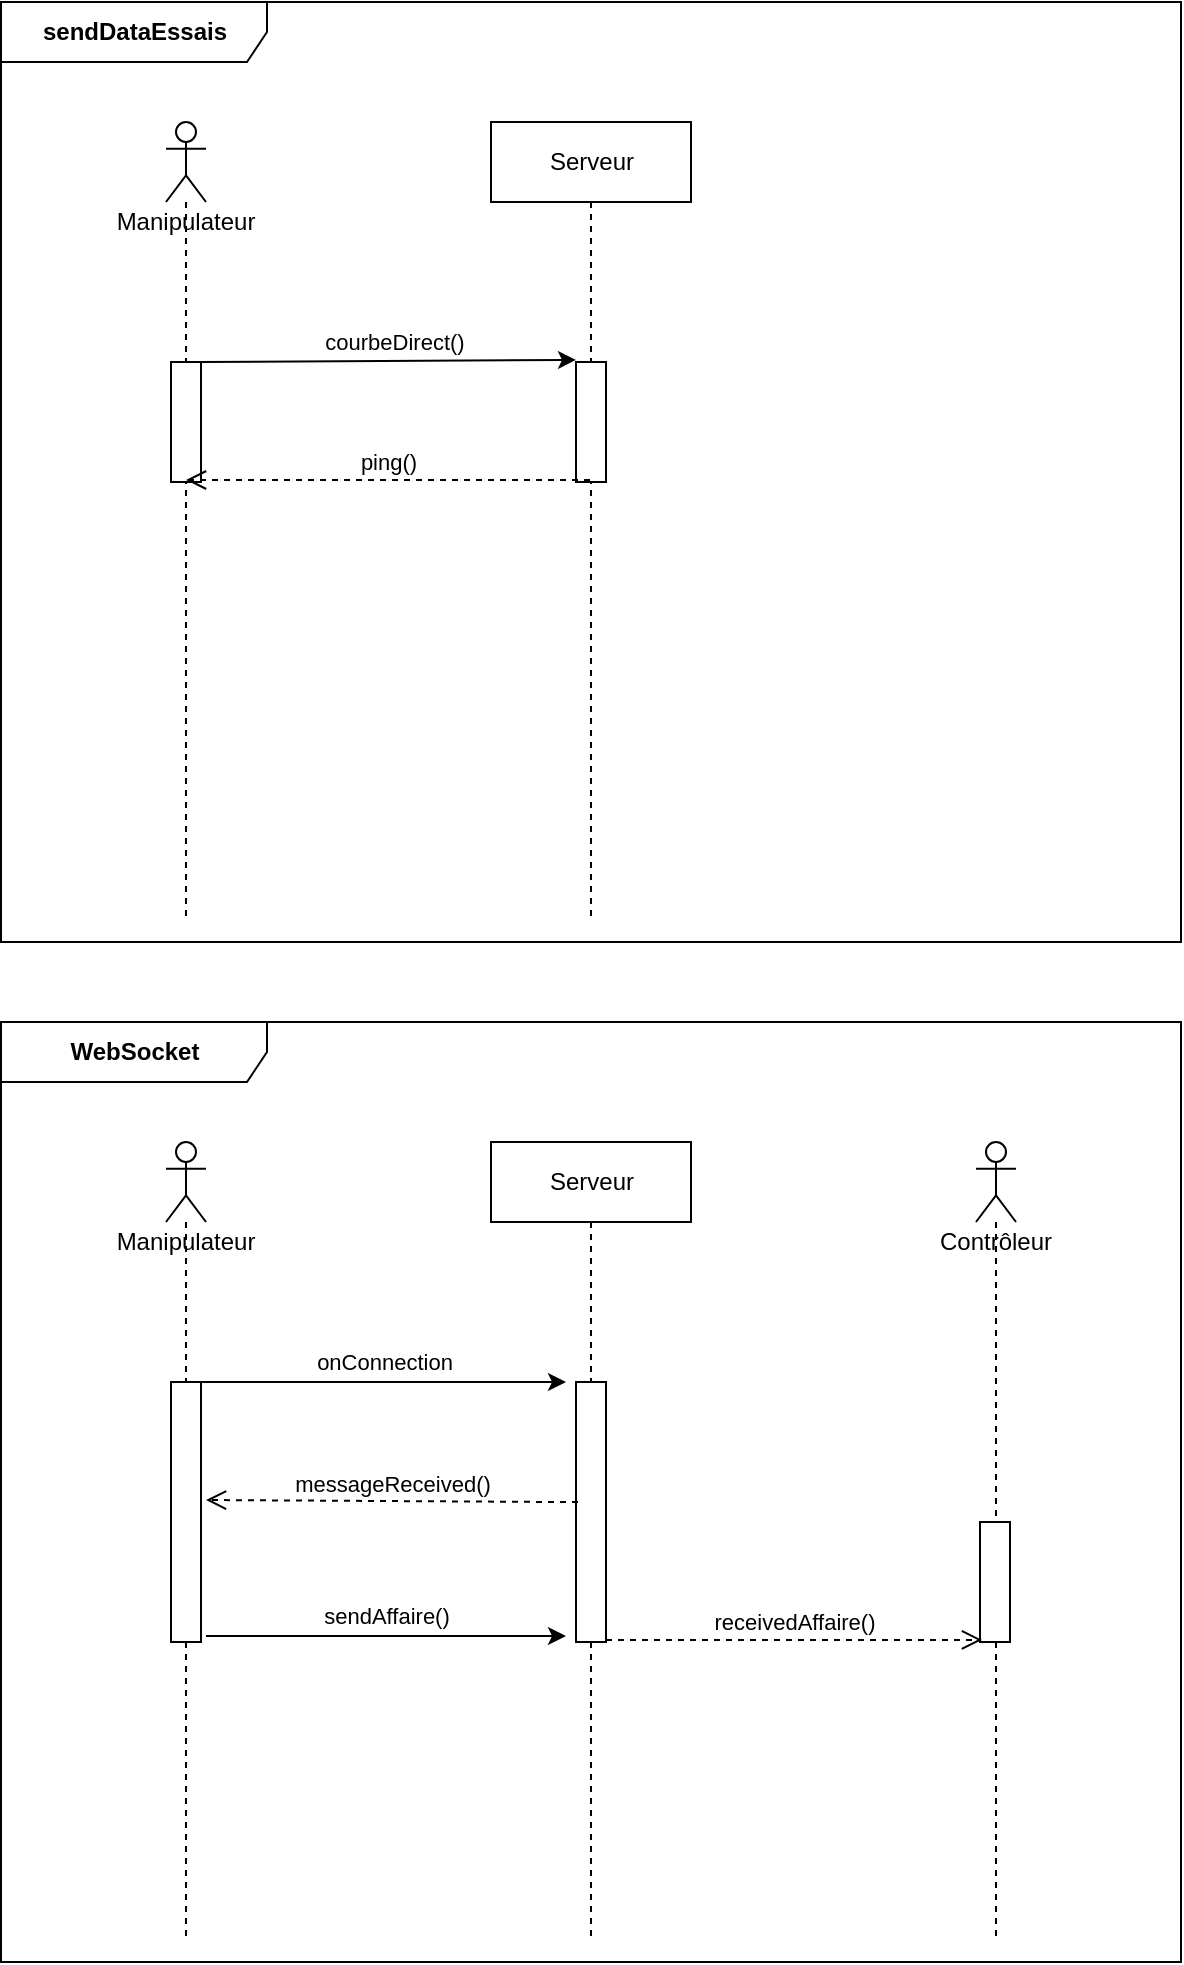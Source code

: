 <mxfile>
    <diagram name="F2-Supervision Statique de l'installation" id="z88T1m1FBh3xSATzvqIN">
        <mxGraphModel dx="871" dy="860" grid="1" gridSize="10" guides="1" tooltips="1" connect="1" arrows="1" fold="1" page="1" pageScale="1" pageWidth="1169" pageHeight="1654" math="0" shadow="0">
            <root>
                <mxCell id="-DkEd10skPge4XHJsvX5-0"/>
                <mxCell id="-DkEd10skPge4XHJsvX5-1" parent="-DkEd10skPge4XHJsvX5-0"/>
                <mxCell id="UrXNm86b5uKtDXPbrSQm-7" value="sendDataEssais" style="shape=umlFrame;whiteSpace=wrap;html=1;fontStyle=1;width=133;height=30;" parent="-DkEd10skPge4XHJsvX5-1" vertex="1">
                    <mxGeometry x="87.5" y="20" width="590" height="470" as="geometry"/>
                </mxCell>
                <mxCell id="-DkEd10skPge4XHJsvX5-3" value="Serveur" style="shape=umlLifeline;perimeter=lifelinePerimeter;whiteSpace=wrap;html=1;container=1;collapsible=0;recursiveResize=0;outlineConnect=0;" parent="-DkEd10skPge4XHJsvX5-1" vertex="1">
                    <mxGeometry x="332.5" y="80" width="100" height="400" as="geometry"/>
                </mxCell>
                <mxCell id="-DkEd10skPge4XHJsvX5-9" value="" style="html=1;points=[];perimeter=orthogonalPerimeter;" parent="-DkEd10skPge4XHJsvX5-3" vertex="1">
                    <mxGeometry x="42.5" y="120" width="15" height="60" as="geometry"/>
                </mxCell>
                <mxCell id="-DkEd10skPge4XHJsvX5-4" style="edgeStyle=none;html=1;entryX=0;entryY=-0.017;entryDx=0;entryDy=0;entryPerimeter=0;" parent="-DkEd10skPge4XHJsvX5-1" source="-DkEd10skPge4XHJsvX5-6" target="-DkEd10skPge4XHJsvX5-9" edge="1">
                    <mxGeometry relative="1" as="geometry"/>
                </mxCell>
                <mxCell id="-DkEd10skPge4XHJsvX5-5" value="courbeDirect()" style="edgeLabel;html=1;align=center;verticalAlign=middle;resizable=0;points=[];" parent="-DkEd10skPge4XHJsvX5-4" vertex="1" connectable="0">
                    <mxGeometry x="0.267" relative="1" as="geometry">
                        <mxPoint x="-23" y="-10" as="offset"/>
                    </mxGeometry>
                </mxCell>
                <mxCell id="3" value="" style="group" parent="-DkEd10skPge4XHJsvX5-1" vertex="1" connectable="0">
                    <mxGeometry x="170" y="80" width="20" height="400" as="geometry"/>
                </mxCell>
                <mxCell id="0" value="Manipulateur&lt;br&gt;" style="shape=umlLifeline;participant=umlActor;perimeter=lifelinePerimeter;whiteSpace=wrap;html=1;container=1;collapsible=0;recursiveResize=0;verticalAlign=top;spacingTop=36;outlineConnect=0;size=40;" parent="3" vertex="1">
                    <mxGeometry width="20" height="400" as="geometry"/>
                </mxCell>
                <mxCell id="-DkEd10skPge4XHJsvX5-6" value="" style="html=1;points=[];perimeter=orthogonalPerimeter;" parent="3" vertex="1">
                    <mxGeometry x="2.5" y="120" width="15" height="60" as="geometry"/>
                </mxCell>
                <mxCell id="9" value="ping()" style="html=1;verticalAlign=bottom;endArrow=open;dashed=1;endSize=8;exitX=0.467;exitY=0.983;exitDx=0;exitDy=0;exitPerimeter=0;" edge="1" parent="-DkEd10skPge4XHJsvX5-1" source="-DkEd10skPge4XHJsvX5-9">
                    <mxGeometry relative="1" as="geometry">
                        <mxPoint x="370" y="260" as="sourcePoint"/>
                        <mxPoint x="180" y="259" as="targetPoint"/>
                    </mxGeometry>
                </mxCell>
                <mxCell id="12" value="WebSocket" style="shape=umlFrame;whiteSpace=wrap;html=1;fontStyle=1;width=133;height=30;" vertex="1" parent="-DkEd10skPge4XHJsvX5-1">
                    <mxGeometry x="87.5" y="530" width="590" height="470" as="geometry"/>
                </mxCell>
                <mxCell id="13" value="Serveur" style="shape=umlLifeline;perimeter=lifelinePerimeter;whiteSpace=wrap;html=1;container=1;collapsible=0;recursiveResize=0;outlineConnect=0;" vertex="1" parent="-DkEd10skPge4XHJsvX5-1">
                    <mxGeometry x="332.5" y="590" width="100" height="400" as="geometry"/>
                </mxCell>
                <mxCell id="14" value="" style="html=1;points=[];perimeter=orthogonalPerimeter;" vertex="1" parent="13">
                    <mxGeometry x="42.5" y="120" width="15" height="130" as="geometry"/>
                </mxCell>
                <mxCell id="15" style="edgeStyle=none;html=1;" edge="1" parent="-DkEd10skPge4XHJsvX5-1" source="23">
                    <mxGeometry relative="1" as="geometry">
                        <mxPoint x="370" y="710" as="targetPoint"/>
                    </mxGeometry>
                </mxCell>
                <mxCell id="16" value="onConnection" style="edgeLabel;html=1;align=center;verticalAlign=middle;resizable=0;points=[];" vertex="1" connectable="0" parent="15">
                    <mxGeometry x="0.267" relative="1" as="geometry">
                        <mxPoint x="-24" y="-10" as="offset"/>
                    </mxGeometry>
                </mxCell>
                <mxCell id="19" value="Contrôleur" style="shape=umlLifeline;participant=umlActor;perimeter=lifelinePerimeter;whiteSpace=wrap;html=1;container=1;collapsible=0;recursiveResize=0;verticalAlign=top;spacingTop=36;outlineConnect=0;" vertex="1" parent="-DkEd10skPge4XHJsvX5-1">
                    <mxGeometry x="575" y="590" width="20" height="400" as="geometry"/>
                </mxCell>
                <mxCell id="20" value="" style="html=1;points=[];perimeter=orthogonalPerimeter;" vertex="1" parent="19">
                    <mxGeometry x="2" y="190" width="15" height="60" as="geometry"/>
                </mxCell>
                <mxCell id="21" value="" style="group" vertex="1" connectable="0" parent="-DkEd10skPge4XHJsvX5-1">
                    <mxGeometry x="170" y="590" width="20" height="400" as="geometry"/>
                </mxCell>
                <mxCell id="22" value="Manipulateur&lt;br&gt;" style="shape=umlLifeline;participant=umlActor;perimeter=lifelinePerimeter;whiteSpace=wrap;html=1;container=1;collapsible=0;recursiveResize=0;verticalAlign=top;spacingTop=36;outlineConnect=0;size=40;" vertex="1" parent="21">
                    <mxGeometry width="20" height="400" as="geometry"/>
                </mxCell>
                <mxCell id="23" value="" style="html=1;points=[];perimeter=orthogonalPerimeter;" vertex="1" parent="21">
                    <mxGeometry x="2.5" y="120" width="15" height="130" as="geometry"/>
                </mxCell>
                <mxCell id="25" value="messageReceived()" style="html=1;verticalAlign=bottom;endArrow=open;dashed=1;endSize=8;exitX=0.067;exitY=0.462;exitDx=0;exitDy=0;exitPerimeter=0;" edge="1" parent="-DkEd10skPge4XHJsvX5-1" source="14">
                    <mxGeometry relative="1" as="geometry">
                        <mxPoint x="370" y="770" as="sourcePoint"/>
                        <mxPoint x="190" y="769" as="targetPoint"/>
                    </mxGeometry>
                </mxCell>
                <mxCell id="26" style="edgeStyle=none;html=1;" edge="1" parent="-DkEd10skPge4XHJsvX5-1">
                    <mxGeometry relative="1" as="geometry">
                        <mxPoint x="190" y="837" as="sourcePoint"/>
                        <mxPoint x="370" y="837" as="targetPoint"/>
                    </mxGeometry>
                </mxCell>
                <mxCell id="27" value="sendAffaire()" style="edgeLabel;html=1;align=center;verticalAlign=middle;resizable=0;points=[];" vertex="1" connectable="0" parent="26">
                    <mxGeometry x="0.267" relative="1" as="geometry">
                        <mxPoint x="-24" y="-10" as="offset"/>
                    </mxGeometry>
                </mxCell>
                <mxCell id="28" value="receivedAffaire()" style="html=1;verticalAlign=bottom;endArrow=open;dashed=1;endSize=8;entryX=0.067;entryY=0.983;entryDx=0;entryDy=0;entryPerimeter=0;" edge="1" parent="-DkEd10skPge4XHJsvX5-1" source="14" target="20">
                    <mxGeometry relative="1" as="geometry">
                        <mxPoint x="386.005" y="780.06" as="sourcePoint"/>
                        <mxPoint x="200" y="779" as="targetPoint"/>
                    </mxGeometry>
                </mxCell>
            </root>
        </mxGraphModel>
    </diagram>
    <diagram name="F3-Paramétrage  des  acquisitions" id="wfFEz17hYYH_lyBxIH3c">
        <mxGraphModel dx="1054" dy="860" grid="1" gridSize="10" guides="1" tooltips="1" connect="1" arrows="1" fold="1" page="1" pageScale="1" pageWidth="1169" pageHeight="1654" math="0" shadow="0">
            <root>
                <mxCell id="lzOD03PupkrUG1BKEeCJ-0"/>
                <mxCell id="lzOD03PupkrUG1BKEeCJ-1" parent="lzOD03PupkrUG1BKEeCJ-0"/>
                <mxCell id="lzOD03PupkrUG1BKEeCJ-2" value="Manipulateur&lt;span style=&quot;color: rgba(0 , 0 , 0 , 0) ; font-family: monospace ; font-size: 0px&quot;&gt;%3CmxGraphModel%3E%3Croot%3E%3CmxCell%20id%3D%220%22%2F%3E%3CmxCell%20id%3D%221%22%20parent%3D%220%22%2F%3E%3CmxCell%20id%3D%222%22%20value%3D%22Manipulateur%22%20style%3D%22html%3D1%3B%22%20vertex%3D%221%22%20parent%3D%221%22%3E%3CmxGeometry%20x%3D%22420%22%20y%3D%22380%22%20width%3D%22110%22%20height%3D%2250%22%20as%3D%22geometry%22%2F%3E%3C%2FmxCell%3E%3C%2Froot%3E%3C%2FmxGraphModel%3E&lt;/span&gt;" style="shape=umlLifeline;perimeter=lifelinePerimeter;whiteSpace=wrap;html=1;container=1;collapsible=0;recursiveResize=0;outlineConnect=0;" parent="lzOD03PupkrUG1BKEeCJ-1" vertex="1">
                    <mxGeometry x="130" y="80" width="100" height="400" as="geometry"/>
                </mxCell>
                <mxCell id="lzOD03PupkrUG1BKEeCJ-3" value="Serveur" style="shape=umlLifeline;perimeter=lifelinePerimeter;whiteSpace=wrap;html=1;container=1;collapsible=0;recursiveResize=0;outlineConnect=0;" parent="lzOD03PupkrUG1BKEeCJ-1" vertex="1">
                    <mxGeometry x="332.5" y="80" width="100" height="400" as="geometry"/>
                </mxCell>
                <mxCell id="lzOD03PupkrUG1BKEeCJ-4" style="edgeStyle=none;html=1;entryX=-0.133;entryY=0;entryDx=0;entryDy=0;entryPerimeter=0;" parent="lzOD03PupkrUG1BKEeCJ-1" source="lzOD03PupkrUG1BKEeCJ-6" target="lzOD03PupkrUG1BKEeCJ-9" edge="1">
                    <mxGeometry relative="1" as="geometry"/>
                </mxCell>
                <mxCell id="lzOD03PupkrUG1BKEeCJ-5" value="Tracé de courbe en direct" style="edgeLabel;html=1;align=center;verticalAlign=middle;resizable=0;points=[];" parent="lzOD03PupkrUG1BKEeCJ-4" vertex="1" connectable="0">
                    <mxGeometry x="0.267" relative="1" as="geometry">
                        <mxPoint x="-24" y="-10" as="offset"/>
                    </mxGeometry>
                </mxCell>
                <mxCell id="lzOD03PupkrUG1BKEeCJ-6" value="" style="html=1;points=[];perimeter=orthogonalPerimeter;" parent="lzOD03PupkrUG1BKEeCJ-1" vertex="1">
                    <mxGeometry x="172.5" y="200" width="15" height="60" as="geometry"/>
                </mxCell>
                <mxCell id="lzOD03PupkrUG1BKEeCJ-7" style="edgeStyle=none;html=1;entryX=-0.067;entryY=-0.017;entryDx=0;entryDy=0;entryPerimeter=0;" parent="lzOD03PupkrUG1BKEeCJ-1" source="lzOD03PupkrUG1BKEeCJ-9" target="lzOD03PupkrUG1BKEeCJ-11" edge="1">
                    <mxGeometry relative="1" as="geometry"/>
                </mxCell>
                <mxCell id="lzOD03PupkrUG1BKEeCJ-8" value="Tracé de courbe en différé" style="edgeLabel;html=1;align=center;verticalAlign=middle;resizable=0;points=[];" parent="lzOD03PupkrUG1BKEeCJ-7" vertex="1" connectable="0">
                    <mxGeometry x="0.011" y="-1" relative="1" as="geometry">
                        <mxPoint y="-10" as="offset"/>
                    </mxGeometry>
                </mxCell>
                <mxCell id="lzOD03PupkrUG1BKEeCJ-9" value="" style="html=1;points=[];perimeter=orthogonalPerimeter;" parent="lzOD03PupkrUG1BKEeCJ-1" vertex="1">
                    <mxGeometry x="375" y="200" width="15" height="60" as="geometry"/>
                </mxCell>
                <mxCell id="lzOD03PupkrUG1BKEeCJ-10" value="Contrôleur" style="shape=umlLifeline;perimeter=lifelinePerimeter;whiteSpace=wrap;html=1;container=1;collapsible=0;recursiveResize=0;outlineConnect=0;" parent="lzOD03PupkrUG1BKEeCJ-1" vertex="1">
                    <mxGeometry x="535" y="80" width="100" height="400" as="geometry"/>
                </mxCell>
                <mxCell id="lzOD03PupkrUG1BKEeCJ-11" value="" style="html=1;points=[];perimeter=orthogonalPerimeter;" parent="lzOD03PupkrUG1BKEeCJ-10" vertex="1">
                    <mxGeometry x="42" y="120" width="15" height="60" as="geometry"/>
                </mxCell>
                <mxCell id="1R4ivwswRMAcgdDHl1Ae-0" value="frame" style="shape=umlFrame;whiteSpace=wrap;html=1;" vertex="1" parent="lzOD03PupkrUG1BKEeCJ-1">
                    <mxGeometry x="80" y="50" width="590" height="470" as="geometry"/>
                </mxCell>
            </root>
        </mxGraphModel>
    </diagram>
    <diagram name="F4-Départ des  acquisitions" id="3F2dgEDn1lEqhEA0DEYk">
        <mxGraphModel dx="1054" dy="860" grid="1" gridSize="10" guides="1" tooltips="1" connect="1" arrows="1" fold="1" page="1" pageScale="1" pageWidth="1169" pageHeight="1654" math="0" shadow="0">
            <root>
                <mxCell id="S_QH7UN9QgYl5U6e4vpw-0"/>
                <mxCell id="S_QH7UN9QgYl5U6e4vpw-1" parent="S_QH7UN9QgYl5U6e4vpw-0"/>
                <mxCell id="S_QH7UN9QgYl5U6e4vpw-2" value="Manipulateur&lt;span style=&quot;color: rgba(0 , 0 , 0 , 0) ; font-family: monospace ; font-size: 0px&quot;&gt;%3CmxGraphModel%3E%3Croot%3E%3CmxCell%20id%3D%220%22%2F%3E%3CmxCell%20id%3D%221%22%20parent%3D%220%22%2F%3E%3CmxCell%20id%3D%222%22%20value%3D%22Manipulateur%22%20style%3D%22html%3D1%3B%22%20vertex%3D%221%22%20parent%3D%221%22%3E%3CmxGeometry%20x%3D%22420%22%20y%3D%22380%22%20width%3D%22110%22%20height%3D%2250%22%20as%3D%22geometry%22%2F%3E%3C%2FmxCell%3E%3C%2Froot%3E%3C%2FmxGraphModel%3E&lt;/span&gt;" style="shape=umlLifeline;perimeter=lifelinePerimeter;whiteSpace=wrap;html=1;container=1;collapsible=0;recursiveResize=0;outlineConnect=0;" parent="S_QH7UN9QgYl5U6e4vpw-1" vertex="1">
                    <mxGeometry x="130" y="80" width="100" height="400" as="geometry"/>
                </mxCell>
                <mxCell id="S_QH7UN9QgYl5U6e4vpw-3" value="Serveur" style="shape=umlLifeline;perimeter=lifelinePerimeter;whiteSpace=wrap;html=1;container=1;collapsible=0;recursiveResize=0;outlineConnect=0;" parent="S_QH7UN9QgYl5U6e4vpw-1" vertex="1">
                    <mxGeometry x="332.5" y="80" width="100" height="400" as="geometry"/>
                </mxCell>
                <mxCell id="S_QH7UN9QgYl5U6e4vpw-4" style="edgeStyle=none;html=1;entryX=-0.133;entryY=0;entryDx=0;entryDy=0;entryPerimeter=0;" parent="S_QH7UN9QgYl5U6e4vpw-1" source="S_QH7UN9QgYl5U6e4vpw-6" target="S_QH7UN9QgYl5U6e4vpw-9" edge="1">
                    <mxGeometry relative="1" as="geometry"/>
                </mxCell>
                <mxCell id="S_QH7UN9QgYl5U6e4vpw-5" value="Tracé de courbe en direct" style="edgeLabel;html=1;align=center;verticalAlign=middle;resizable=0;points=[];" parent="S_QH7UN9QgYl5U6e4vpw-4" vertex="1" connectable="0">
                    <mxGeometry x="0.267" relative="1" as="geometry">
                        <mxPoint x="-24" y="-10" as="offset"/>
                    </mxGeometry>
                </mxCell>
                <mxCell id="S_QH7UN9QgYl5U6e4vpw-6" value="" style="html=1;points=[];perimeter=orthogonalPerimeter;" parent="S_QH7UN9QgYl5U6e4vpw-1" vertex="1">
                    <mxGeometry x="172.5" y="200" width="15" height="60" as="geometry"/>
                </mxCell>
                <mxCell id="S_QH7UN9QgYl5U6e4vpw-7" style="edgeStyle=none;html=1;entryX=-0.067;entryY=-0.017;entryDx=0;entryDy=0;entryPerimeter=0;" parent="S_QH7UN9QgYl5U6e4vpw-1" source="S_QH7UN9QgYl5U6e4vpw-9" target="S_QH7UN9QgYl5U6e4vpw-11" edge="1">
                    <mxGeometry relative="1" as="geometry"/>
                </mxCell>
                <mxCell id="S_QH7UN9QgYl5U6e4vpw-8" value="Tracé de courbe en différé" style="edgeLabel;html=1;align=center;verticalAlign=middle;resizable=0;points=[];" parent="S_QH7UN9QgYl5U6e4vpw-7" vertex="1" connectable="0">
                    <mxGeometry x="0.011" y="-1" relative="1" as="geometry">
                        <mxPoint y="-10" as="offset"/>
                    </mxGeometry>
                </mxCell>
                <mxCell id="S_QH7UN9QgYl5U6e4vpw-9" value="" style="html=1;points=[];perimeter=orthogonalPerimeter;" parent="S_QH7UN9QgYl5U6e4vpw-1" vertex="1">
                    <mxGeometry x="375" y="200" width="15" height="60" as="geometry"/>
                </mxCell>
                <mxCell id="S_QH7UN9QgYl5U6e4vpw-10" value="Contrôleur" style="shape=umlLifeline;perimeter=lifelinePerimeter;whiteSpace=wrap;html=1;container=1;collapsible=0;recursiveResize=0;outlineConnect=0;" parent="S_QH7UN9QgYl5U6e4vpw-1" vertex="1">
                    <mxGeometry x="535" y="80" width="100" height="400" as="geometry"/>
                </mxCell>
                <mxCell id="S_QH7UN9QgYl5U6e4vpw-11" value="" style="html=1;points=[];perimeter=orthogonalPerimeter;" parent="S_QH7UN9QgYl5U6e4vpw-10" vertex="1">
                    <mxGeometry x="42" y="120" width="15" height="60" as="geometry"/>
                </mxCell>
                <mxCell id="qe3mWRnp6sznNqiCBzMn-0" value="frame" style="shape=umlFrame;whiteSpace=wrap;html=1;" vertex="1" parent="S_QH7UN9QgYl5U6e4vpw-1">
                    <mxGeometry x="80" y="50" width="590" height="470" as="geometry"/>
                </mxCell>
            </root>
        </mxGraphModel>
    </diagram>
    <diagram id="3bSosJ3kR_O2IoCudvXi" name="F5-Tracé de  courbes en  direct ">
        <mxGraphModel dx="1054" dy="860" grid="1" gridSize="10" guides="1" tooltips="1" connect="1" arrows="1" fold="1" page="1" pageScale="1" pageWidth="1169" pageHeight="1654" math="0" shadow="0">
            <root>
                <mxCell id="0"/>
                <mxCell id="1" parent="0"/>
                <mxCell id="20" value="Serveur" style="shape=umlLifeline;perimeter=lifelinePerimeter;whiteSpace=wrap;html=1;container=1;collapsible=0;recursiveResize=0;outlineConnect=0;size=40;" parent="1" vertex="1">
                    <mxGeometry x="332.5" y="90" width="100" height="390" as="geometry"/>
                </mxCell>
                <mxCell id="21" style="edgeStyle=none;html=1;entryX=-0.133;entryY=0;entryDx=0;entryDy=0;entryPerimeter=0;" parent="1" source="10" target="11" edge="1">
                    <mxGeometry relative="1" as="geometry"/>
                </mxCell>
                <mxCell id="22" value="Tracé de courbe en direct" style="edgeLabel;html=1;align=center;verticalAlign=middle;resizable=0;points=[];" parent="21" vertex="1" connectable="0">
                    <mxGeometry x="0.267" relative="1" as="geometry">
                        <mxPoint x="-24" y="-10" as="offset"/>
                    </mxGeometry>
                </mxCell>
                <mxCell id="25" style="edgeStyle=none;html=1;entryX=-0.067;entryY=-0.017;entryDx=0;entryDy=0;entryPerimeter=0;" parent="1" source="11" edge="1">
                    <mxGeometry relative="1" as="geometry">
                        <mxPoint x="575.995" y="198.98" as="targetPoint"/>
                    </mxGeometry>
                </mxCell>
                <mxCell id="26" value="Tracé de courbe en différé" style="edgeLabel;html=1;align=center;verticalAlign=middle;resizable=0;points=[];" parent="25" vertex="1" connectable="0">
                    <mxGeometry x="0.011" y="-1" relative="1" as="geometry">
                        <mxPoint y="-10" as="offset"/>
                    </mxGeometry>
                </mxCell>
                <mxCell id="11" value="" style="html=1;points=[];perimeter=orthogonalPerimeter;" parent="1" vertex="1">
                    <mxGeometry x="375" y="200" width="15" height="60" as="geometry"/>
                </mxCell>
                <mxCell id="28" value="Manipulateur" style="shape=umlLifeline;participant=umlActor;perimeter=lifelinePerimeter;whiteSpace=wrap;html=1;container=1;collapsible=0;recursiveResize=0;verticalAlign=top;spacingTop=36;outlineConnect=0;size=50;" parent="1" vertex="1">
                    <mxGeometry x="168.75" y="80" width="22.5" height="400" as="geometry"/>
                </mxCell>
                <mxCell id="10" value="" style="html=1;points=[];perimeter=orthogonalPerimeter;" parent="1" vertex="1">
                    <mxGeometry x="172.5" y="200" width="15" height="60" as="geometry"/>
                </mxCell>
                <mxCell id="35" value="Manipulateur" style="shape=umlLifeline;participant=umlActor;perimeter=lifelinePerimeter;whiteSpace=wrap;html=1;container=1;collapsible=0;recursiveResize=0;verticalAlign=top;spacingTop=36;outlineConnect=0;size=50;" parent="1" vertex="1">
                    <mxGeometry x="573" y="80" width="22.5" height="400" as="geometry"/>
                </mxCell>
                <mxCell id="36" value="" style="html=1;points=[];perimeter=orthogonalPerimeter;" parent="35" vertex="1">
                    <mxGeometry x="3.75" y="120" width="15" height="60" as="geometry"/>
                </mxCell>
                <mxCell id="V-bNA8OkeBlEt1un42Z2-36" value="frame" style="shape=umlFrame;whiteSpace=wrap;html=1;" vertex="1" parent="1">
                    <mxGeometry x="80" y="50" width="590" height="470" as="geometry"/>
                </mxCell>
            </root>
        </mxGraphModel>
    </diagram>
</mxfile>